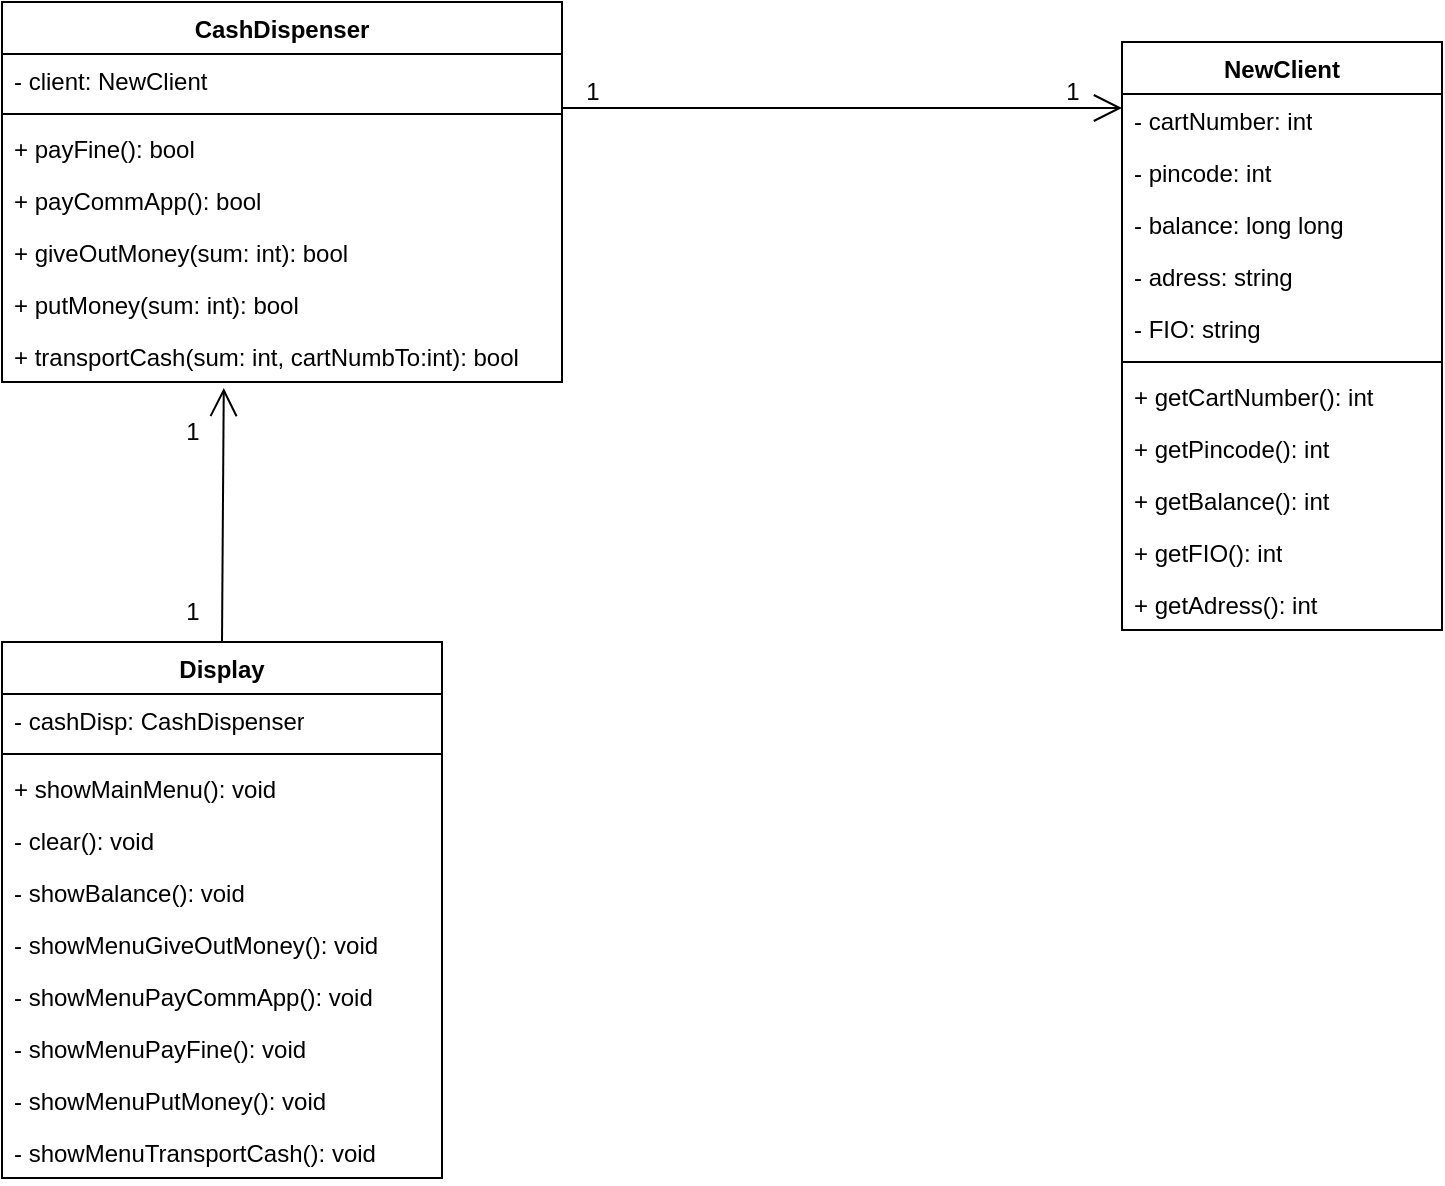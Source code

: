 <mxfile version="21.1.4" type="github">
  <diagram name="Страница 1" id="HqF2zmw9fpWp2b8cMXjf">
    <mxGraphModel dx="1434" dy="764" grid="1" gridSize="10" guides="1" tooltips="1" connect="1" arrows="1" fold="1" page="1" pageScale="1" pageWidth="827" pageHeight="1169" math="0" shadow="0">
      <root>
        <mxCell id="0" />
        <mxCell id="1" parent="0" />
        <mxCell id="CLsHsyXUkpW0v5W25PMl-1" value="NewClient" style="swimlane;fontStyle=1;align=center;verticalAlign=top;childLayout=stackLayout;horizontal=1;startSize=26;horizontalStack=0;resizeParent=1;resizeParentMax=0;resizeLast=0;collapsible=1;marginBottom=0;whiteSpace=wrap;html=1;" parent="1" vertex="1">
          <mxGeometry x="640" y="120" width="160" height="294" as="geometry" />
        </mxCell>
        <mxCell id="CLsHsyXUkpW0v5W25PMl-2" value="- cartNumber: int" style="text;strokeColor=none;fillColor=none;align=left;verticalAlign=top;spacingLeft=4;spacingRight=4;overflow=hidden;rotatable=0;points=[[0,0.5],[1,0.5]];portConstraint=eastwest;whiteSpace=wrap;html=1;" parent="CLsHsyXUkpW0v5W25PMl-1" vertex="1">
          <mxGeometry y="26" width="160" height="26" as="geometry" />
        </mxCell>
        <mxCell id="CLsHsyXUkpW0v5W25PMl-5" value="- pincode: int" style="text;strokeColor=none;fillColor=none;align=left;verticalAlign=top;spacingLeft=4;spacingRight=4;overflow=hidden;rotatable=0;points=[[0,0.5],[1,0.5]];portConstraint=eastwest;whiteSpace=wrap;html=1;" parent="CLsHsyXUkpW0v5W25PMl-1" vertex="1">
          <mxGeometry y="52" width="160" height="26" as="geometry" />
        </mxCell>
        <mxCell id="CLsHsyXUkpW0v5W25PMl-12" value="- balance: long long" style="text;strokeColor=none;fillColor=none;align=left;verticalAlign=top;spacingLeft=4;spacingRight=4;overflow=hidden;rotatable=0;points=[[0,0.5],[1,0.5]];portConstraint=eastwest;whiteSpace=wrap;html=1;" parent="CLsHsyXUkpW0v5W25PMl-1" vertex="1">
          <mxGeometry y="78" width="160" height="26" as="geometry" />
        </mxCell>
        <mxCell id="CLsHsyXUkpW0v5W25PMl-19" value="- adress: string" style="text;strokeColor=none;fillColor=none;align=left;verticalAlign=top;spacingLeft=4;spacingRight=4;overflow=hidden;rotatable=0;points=[[0,0.5],[1,0.5]];portConstraint=eastwest;whiteSpace=wrap;html=1;" parent="CLsHsyXUkpW0v5W25PMl-1" vertex="1">
          <mxGeometry y="104" width="160" height="26" as="geometry" />
        </mxCell>
        <mxCell id="CLsHsyXUkpW0v5W25PMl-20" value="- FIO: string" style="text;strokeColor=none;fillColor=none;align=left;verticalAlign=top;spacingLeft=4;spacingRight=4;overflow=hidden;rotatable=0;points=[[0,0.5],[1,0.5]];portConstraint=eastwest;whiteSpace=wrap;html=1;" parent="CLsHsyXUkpW0v5W25PMl-1" vertex="1">
          <mxGeometry y="130" width="160" height="26" as="geometry" />
        </mxCell>
        <mxCell id="CLsHsyXUkpW0v5W25PMl-3" value="" style="line;strokeWidth=1;fillColor=none;align=left;verticalAlign=middle;spacingTop=-1;spacingLeft=3;spacingRight=3;rotatable=0;labelPosition=right;points=[];portConstraint=eastwest;strokeColor=inherit;" parent="CLsHsyXUkpW0v5W25PMl-1" vertex="1">
          <mxGeometry y="156" width="160" height="8" as="geometry" />
        </mxCell>
        <mxCell id="CLsHsyXUkpW0v5W25PMl-4" value="+ getCartNumber(): int" style="text;strokeColor=none;fillColor=none;align=left;verticalAlign=top;spacingLeft=4;spacingRight=4;overflow=hidden;rotatable=0;points=[[0,0.5],[1,0.5]];portConstraint=eastwest;whiteSpace=wrap;html=1;" parent="CLsHsyXUkpW0v5W25PMl-1" vertex="1">
          <mxGeometry y="164" width="160" height="26" as="geometry" />
        </mxCell>
        <mxCell id="CLsHsyXUkpW0v5W25PMl-6" value="+ getPincode(): int" style="text;strokeColor=none;fillColor=none;align=left;verticalAlign=top;spacingLeft=4;spacingRight=4;overflow=hidden;rotatable=0;points=[[0,0.5],[1,0.5]];portConstraint=eastwest;whiteSpace=wrap;html=1;" parent="CLsHsyXUkpW0v5W25PMl-1" vertex="1">
          <mxGeometry y="190" width="160" height="26" as="geometry" />
        </mxCell>
        <mxCell id="OQL_N5tqqQo69-oABYSo-1" value="+ getBalance(): int" style="text;strokeColor=none;fillColor=none;align=left;verticalAlign=top;spacingLeft=4;spacingRight=4;overflow=hidden;rotatable=0;points=[[0,0.5],[1,0.5]];portConstraint=eastwest;whiteSpace=wrap;html=1;" vertex="1" parent="CLsHsyXUkpW0v5W25PMl-1">
          <mxGeometry y="216" width="160" height="26" as="geometry" />
        </mxCell>
        <mxCell id="OQL_N5tqqQo69-oABYSo-2" value="+ getFIO(): int" style="text;strokeColor=none;fillColor=none;align=left;verticalAlign=top;spacingLeft=4;spacingRight=4;overflow=hidden;rotatable=0;points=[[0,0.5],[1,0.5]];portConstraint=eastwest;whiteSpace=wrap;html=1;" vertex="1" parent="CLsHsyXUkpW0v5W25PMl-1">
          <mxGeometry y="242" width="160" height="26" as="geometry" />
        </mxCell>
        <mxCell id="OQL_N5tqqQo69-oABYSo-3" value="+ getAdress(): int" style="text;strokeColor=none;fillColor=none;align=left;verticalAlign=top;spacingLeft=4;spacingRight=4;overflow=hidden;rotatable=0;points=[[0,0.5],[1,0.5]];portConstraint=eastwest;whiteSpace=wrap;html=1;" vertex="1" parent="CLsHsyXUkpW0v5W25PMl-1">
          <mxGeometry y="268" width="160" height="26" as="geometry" />
        </mxCell>
        <mxCell id="CLsHsyXUkpW0v5W25PMl-7" value="CashDispenser" style="swimlane;fontStyle=1;align=center;verticalAlign=top;childLayout=stackLayout;horizontal=1;startSize=26;horizontalStack=0;resizeParent=1;resizeParentMax=0;resizeLast=0;collapsible=1;marginBottom=0;whiteSpace=wrap;html=1;" parent="1" vertex="1">
          <mxGeometry x="80" y="100" width="280" height="190" as="geometry" />
        </mxCell>
        <mxCell id="CLsHsyXUkpW0v5W25PMl-8" value="- client: NewClient&amp;nbsp;" style="text;strokeColor=none;fillColor=none;align=left;verticalAlign=top;spacingLeft=4;spacingRight=4;overflow=hidden;rotatable=0;points=[[0,0.5],[1,0.5]];portConstraint=eastwest;whiteSpace=wrap;html=1;" parent="CLsHsyXUkpW0v5W25PMl-7" vertex="1">
          <mxGeometry y="26" width="280" height="26" as="geometry" />
        </mxCell>
        <mxCell id="CLsHsyXUkpW0v5W25PMl-9" value="" style="line;strokeWidth=1;fillColor=none;align=left;verticalAlign=middle;spacingTop=-1;spacingLeft=3;spacingRight=3;rotatable=0;labelPosition=right;points=[];portConstraint=eastwest;strokeColor=inherit;" parent="CLsHsyXUkpW0v5W25PMl-7" vertex="1">
          <mxGeometry y="52" width="280" height="8" as="geometry" />
        </mxCell>
        <mxCell id="CLsHsyXUkpW0v5W25PMl-16" value="+ payFine(): bool" style="text;strokeColor=none;fillColor=none;align=left;verticalAlign=top;spacingLeft=4;spacingRight=4;overflow=hidden;rotatable=0;points=[[0,0.5],[1,0.5]];portConstraint=eastwest;whiteSpace=wrap;html=1;" parent="CLsHsyXUkpW0v5W25PMl-7" vertex="1">
          <mxGeometry y="60" width="280" height="26" as="geometry" />
        </mxCell>
        <mxCell id="CLsHsyXUkpW0v5W25PMl-17" value="+ payCommApp(): bool" style="text;strokeColor=none;fillColor=none;align=left;verticalAlign=top;spacingLeft=4;spacingRight=4;overflow=hidden;rotatable=0;points=[[0,0.5],[1,0.5]];portConstraint=eastwest;whiteSpace=wrap;html=1;" parent="CLsHsyXUkpW0v5W25PMl-7" vertex="1">
          <mxGeometry y="86" width="280" height="26" as="geometry" />
        </mxCell>
        <mxCell id="CLsHsyXUkpW0v5W25PMl-10" value="+ giveOutMoney(sum: int): bool" style="text;strokeColor=none;fillColor=none;align=left;verticalAlign=top;spacingLeft=4;spacingRight=4;overflow=hidden;rotatable=0;points=[[0,0.5],[1,0.5]];portConstraint=eastwest;whiteSpace=wrap;html=1;" parent="CLsHsyXUkpW0v5W25PMl-7" vertex="1">
          <mxGeometry y="112" width="280" height="26" as="geometry" />
        </mxCell>
        <mxCell id="CLsHsyXUkpW0v5W25PMl-13" value="+ putMoney(sum: int): bool" style="text;strokeColor=none;fillColor=none;align=left;verticalAlign=top;spacingLeft=4;spacingRight=4;overflow=hidden;rotatable=0;points=[[0,0.5],[1,0.5]];portConstraint=eastwest;whiteSpace=wrap;html=1;" parent="CLsHsyXUkpW0v5W25PMl-7" vertex="1">
          <mxGeometry y="138" width="280" height="26" as="geometry" />
        </mxCell>
        <mxCell id="CLsHsyXUkpW0v5W25PMl-14" value="+ transportCash(sum: int, cartNumbTo:int): bool" style="text;strokeColor=none;fillColor=none;align=left;verticalAlign=top;spacingLeft=4;spacingRight=4;overflow=hidden;rotatable=0;points=[[0,0.5],[1,0.5]];portConstraint=eastwest;whiteSpace=wrap;html=1;" parent="CLsHsyXUkpW0v5W25PMl-7" vertex="1">
          <mxGeometry y="164" width="280" height="26" as="geometry" />
        </mxCell>
        <mxCell id="CLsHsyXUkpW0v5W25PMl-22" value="" style="endArrow=open;endFill=1;endSize=12;html=1;rounded=0;exitX=1;exitY=0.124;exitDx=0;exitDy=0;exitPerimeter=0;entryX=0;entryY=0.269;entryDx=0;entryDy=0;entryPerimeter=0;" parent="1" source="CLsHsyXUkpW0v5W25PMl-9" target="CLsHsyXUkpW0v5W25PMl-2" edge="1">
          <mxGeometry width="160" relative="1" as="geometry">
            <mxPoint x="350" y="160" as="sourcePoint" />
            <mxPoint x="636" y="153" as="targetPoint" />
            <Array as="points" />
          </mxGeometry>
        </mxCell>
        <mxCell id="CLsHsyXUkpW0v5W25PMl-23" value="1" style="text;html=1;align=center;verticalAlign=middle;resizable=0;points=[];autosize=1;strokeColor=none;fillColor=none;" parent="1" vertex="1">
          <mxGeometry x="360" y="130" width="30" height="30" as="geometry" />
        </mxCell>
        <mxCell id="CLsHsyXUkpW0v5W25PMl-25" value="1" style="text;html=1;align=center;verticalAlign=middle;resizable=0;points=[];autosize=1;strokeColor=none;fillColor=none;" parent="1" vertex="1">
          <mxGeometry x="600" y="130" width="30" height="30" as="geometry" />
        </mxCell>
        <mxCell id="CLsHsyXUkpW0v5W25PMl-30" value="Display" style="swimlane;fontStyle=1;align=center;verticalAlign=top;childLayout=stackLayout;horizontal=1;startSize=26;horizontalStack=0;resizeParent=1;resizeParentMax=0;resizeLast=0;collapsible=1;marginBottom=0;whiteSpace=wrap;html=1;" parent="1" vertex="1">
          <mxGeometry x="80" y="420" width="220" height="268" as="geometry" />
        </mxCell>
        <mxCell id="CLsHsyXUkpW0v5W25PMl-45" value="- cashDisp: CashDispenser" style="text;strokeColor=none;fillColor=none;align=left;verticalAlign=top;spacingLeft=4;spacingRight=4;overflow=hidden;rotatable=0;points=[[0,0.5],[1,0.5]];portConstraint=eastwest;whiteSpace=wrap;html=1;" parent="CLsHsyXUkpW0v5W25PMl-30" vertex="1">
          <mxGeometry y="26" width="220" height="26" as="geometry" />
        </mxCell>
        <mxCell id="CLsHsyXUkpW0v5W25PMl-32" value="" style="line;strokeWidth=1;fillColor=none;align=left;verticalAlign=middle;spacingTop=-1;spacingLeft=3;spacingRight=3;rotatable=0;labelPosition=right;points=[];portConstraint=eastwest;strokeColor=inherit;" parent="CLsHsyXUkpW0v5W25PMl-30" vertex="1">
          <mxGeometry y="52" width="220" height="8" as="geometry" />
        </mxCell>
        <mxCell id="CLsHsyXUkpW0v5W25PMl-33" value="+ showMainMenu(): void" style="text;strokeColor=none;fillColor=none;align=left;verticalAlign=top;spacingLeft=4;spacingRight=4;overflow=hidden;rotatable=0;points=[[0,0.5],[1,0.5]];portConstraint=eastwest;whiteSpace=wrap;html=1;" parent="CLsHsyXUkpW0v5W25PMl-30" vertex="1">
          <mxGeometry y="60" width="220" height="26" as="geometry" />
        </mxCell>
        <mxCell id="CLsHsyXUkpW0v5W25PMl-31" value="- clear(): void" style="text;strokeColor=none;fillColor=none;align=left;verticalAlign=top;spacingLeft=4;spacingRight=4;overflow=hidden;rotatable=0;points=[[0,0.5],[1,0.5]];portConstraint=eastwest;whiteSpace=wrap;html=1;" parent="CLsHsyXUkpW0v5W25PMl-30" vertex="1">
          <mxGeometry y="86" width="220" height="26" as="geometry" />
        </mxCell>
        <mxCell id="CLsHsyXUkpW0v5W25PMl-18" value="- showBalance(): void" style="text;strokeColor=none;fillColor=none;align=left;verticalAlign=top;spacingLeft=4;spacingRight=4;overflow=hidden;rotatable=0;points=[[0,0.5],[1,0.5]];portConstraint=eastwest;whiteSpace=wrap;html=1;" parent="CLsHsyXUkpW0v5W25PMl-30" vertex="1">
          <mxGeometry y="112" width="220" height="26" as="geometry" />
        </mxCell>
        <mxCell id="CLsHsyXUkpW0v5W25PMl-39" value="- showMenuGiveOutMoney(): void" style="text;strokeColor=none;fillColor=none;align=left;verticalAlign=top;spacingLeft=4;spacingRight=4;overflow=hidden;rotatable=0;points=[[0,0.5],[1,0.5]];portConstraint=eastwest;whiteSpace=wrap;html=1;" parent="CLsHsyXUkpW0v5W25PMl-30" vertex="1">
          <mxGeometry y="138" width="220" height="26" as="geometry" />
        </mxCell>
        <mxCell id="CLsHsyXUkpW0v5W25PMl-40" value="- showMenuPayCommApp(): void" style="text;strokeColor=none;fillColor=none;align=left;verticalAlign=top;spacingLeft=4;spacingRight=4;overflow=hidden;rotatable=0;points=[[0,0.5],[1,0.5]];portConstraint=eastwest;whiteSpace=wrap;html=1;" parent="CLsHsyXUkpW0v5W25PMl-30" vertex="1">
          <mxGeometry y="164" width="220" height="26" as="geometry" />
        </mxCell>
        <mxCell id="CLsHsyXUkpW0v5W25PMl-41" value="- showMenuPayFine(): void" style="text;strokeColor=none;fillColor=none;align=left;verticalAlign=top;spacingLeft=4;spacingRight=4;overflow=hidden;rotatable=0;points=[[0,0.5],[1,0.5]];portConstraint=eastwest;whiteSpace=wrap;html=1;" parent="CLsHsyXUkpW0v5W25PMl-30" vertex="1">
          <mxGeometry y="190" width="220" height="26" as="geometry" />
        </mxCell>
        <mxCell id="CLsHsyXUkpW0v5W25PMl-42" value="- showMenuPutMoney(): void" style="text;strokeColor=none;fillColor=none;align=left;verticalAlign=top;spacingLeft=4;spacingRight=4;overflow=hidden;rotatable=0;points=[[0,0.5],[1,0.5]];portConstraint=eastwest;whiteSpace=wrap;html=1;" parent="CLsHsyXUkpW0v5W25PMl-30" vertex="1">
          <mxGeometry y="216" width="220" height="26" as="geometry" />
        </mxCell>
        <mxCell id="CLsHsyXUkpW0v5W25PMl-43" value="- showMenuTransportCash(): void" style="text;strokeColor=none;fillColor=none;align=left;verticalAlign=top;spacingLeft=4;spacingRight=4;overflow=hidden;rotatable=0;points=[[0,0.5],[1,0.5]];portConstraint=eastwest;whiteSpace=wrap;html=1;" parent="CLsHsyXUkpW0v5W25PMl-30" vertex="1">
          <mxGeometry y="242" width="220" height="26" as="geometry" />
        </mxCell>
        <mxCell id="CLsHsyXUkpW0v5W25PMl-46" value="" style="endArrow=open;endFill=1;endSize=12;html=1;rounded=0;exitX=0.5;exitY=0;exitDx=0;exitDy=0;entryX=0.396;entryY=1.115;entryDx=0;entryDy=0;entryPerimeter=0;" parent="1" source="CLsHsyXUkpW0v5W25PMl-30" target="CLsHsyXUkpW0v5W25PMl-14" edge="1">
          <mxGeometry width="160" relative="1" as="geometry">
            <mxPoint x="230" y="380" as="sourcePoint" />
            <mxPoint x="510" y="380" as="targetPoint" />
            <Array as="points" />
          </mxGeometry>
        </mxCell>
        <mxCell id="CLsHsyXUkpW0v5W25PMl-47" value="1" style="text;html=1;align=center;verticalAlign=middle;resizable=0;points=[];autosize=1;strokeColor=none;fillColor=none;" parent="1" vertex="1">
          <mxGeometry x="160" y="300" width="30" height="30" as="geometry" />
        </mxCell>
        <mxCell id="CLsHsyXUkpW0v5W25PMl-48" value="1" style="text;html=1;align=center;verticalAlign=middle;resizable=0;points=[];autosize=1;strokeColor=none;fillColor=none;" parent="1" vertex="1">
          <mxGeometry x="160" y="390" width="30" height="30" as="geometry" />
        </mxCell>
      </root>
    </mxGraphModel>
  </diagram>
</mxfile>
